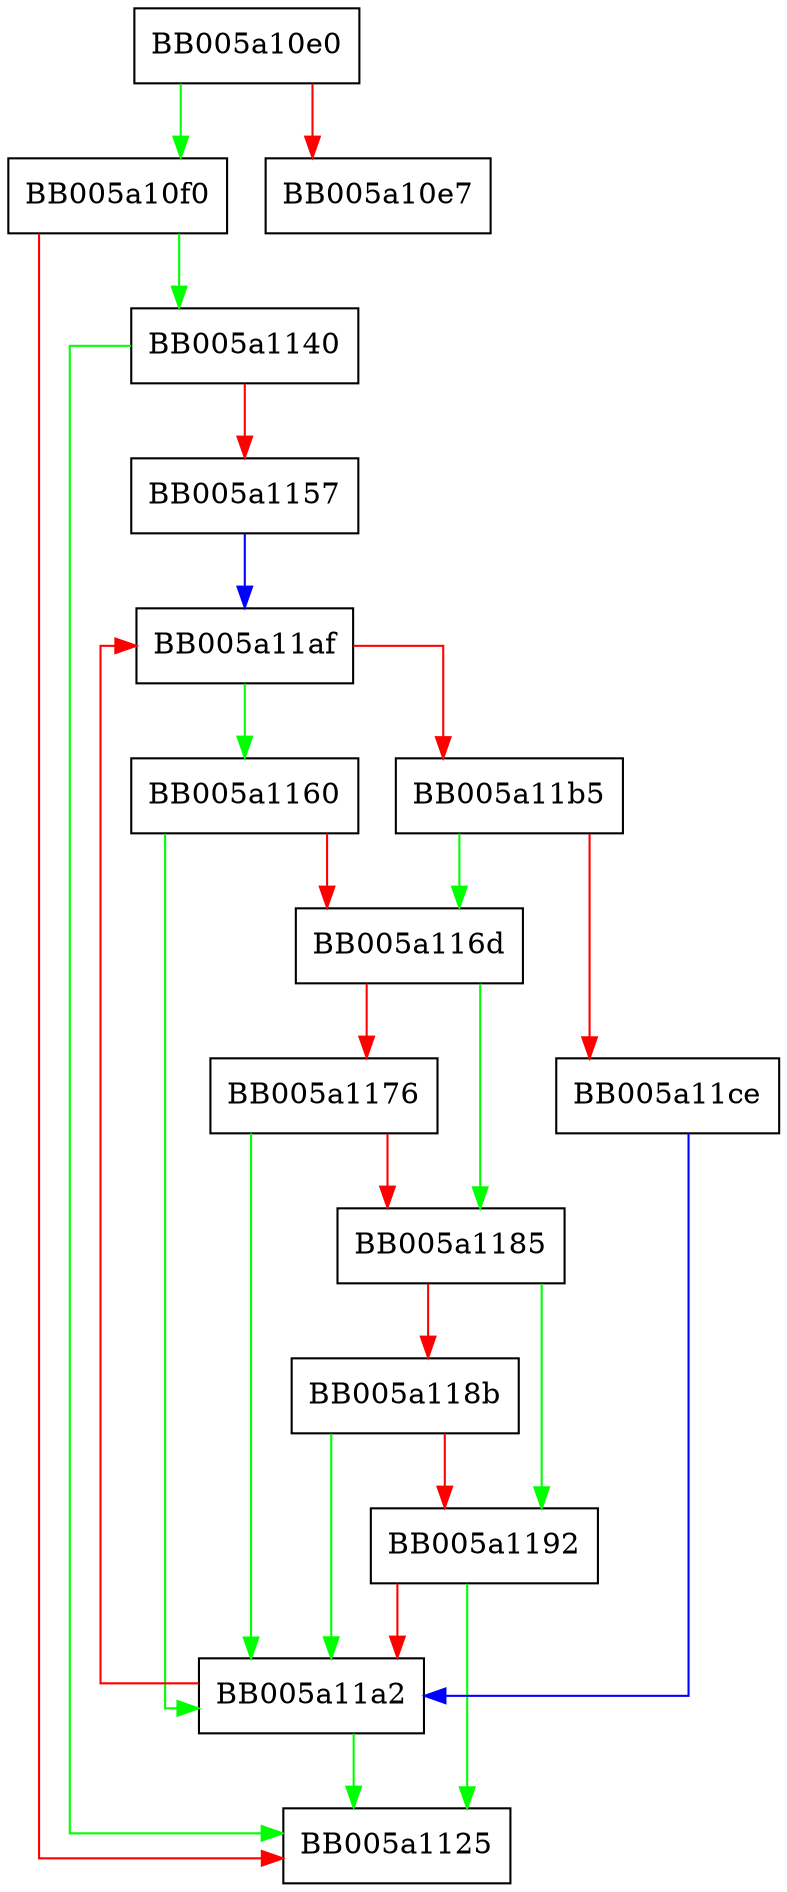 digraph collect_encoder {
  node [shape="box"];
  graph [splines=ortho];
  BB005a10e0 -> BB005a10f0 [color="green"];
  BB005a10e0 -> BB005a10e7 [color="red"];
  BB005a10f0 -> BB005a1140 [color="green"];
  BB005a10f0 -> BB005a1125 [color="red"];
  BB005a1140 -> BB005a1125 [color="green"];
  BB005a1140 -> BB005a1157 [color="red"];
  BB005a1157 -> BB005a11af [color="blue"];
  BB005a1160 -> BB005a11a2 [color="green"];
  BB005a1160 -> BB005a116d [color="red"];
  BB005a116d -> BB005a1185 [color="green"];
  BB005a116d -> BB005a1176 [color="red"];
  BB005a1176 -> BB005a11a2 [color="green"];
  BB005a1176 -> BB005a1185 [color="red"];
  BB005a1185 -> BB005a1192 [color="green"];
  BB005a1185 -> BB005a118b [color="red"];
  BB005a118b -> BB005a11a2 [color="green"];
  BB005a118b -> BB005a1192 [color="red"];
  BB005a1192 -> BB005a1125 [color="green"];
  BB005a1192 -> BB005a11a2 [color="red"];
  BB005a11a2 -> BB005a1125 [color="green"];
  BB005a11a2 -> BB005a11af [color="red"];
  BB005a11af -> BB005a1160 [color="green"];
  BB005a11af -> BB005a11b5 [color="red"];
  BB005a11b5 -> BB005a116d [color="green"];
  BB005a11b5 -> BB005a11ce [color="red"];
  BB005a11ce -> BB005a11a2 [color="blue"];
}